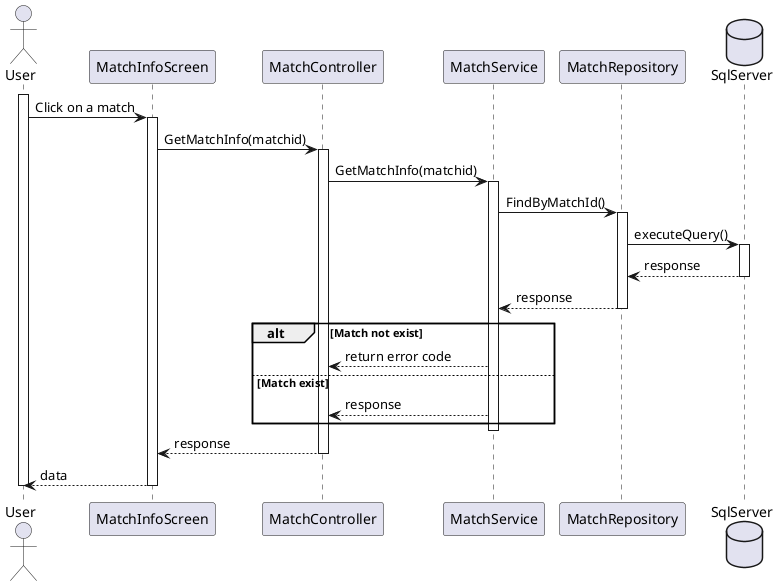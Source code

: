 @startuml View League Schedule (Guest)
actor User
participant MatchInfoScreen
participant MatchController
participant MatchService
participant MatchRepository
database SqlServer

activate User
    User -> MatchInfoScreen: Click on a match
    activate MatchInfoScreen
        MatchInfoScreen -> MatchController: GetMatchInfo(matchid)
        activate MatchController
            MatchController -> MatchService: GetMatchInfo(matchid)
            activate MatchService
                MatchService -> MatchRepository: FindByMatchId()
                activate MatchRepository
                    MatchRepository -> SqlServer: executeQuery()
                    activate SqlServer
                        SqlServer --> MatchRepository : response
                    deactivate SqlServer
                    MatchRepository --> MatchService: response
                deactivate MatchRepository
                alt Match not exist
                    MatchService --> MatchController: return error code
                else Match exist 
                    MatchService --> MatchController: response
                end
            deactivate MatchService
            MatchController --> MatchInfoScreen: response
        deactivate MatchController
        MatchInfoScreen --> User: data
    deactivate MatchInfoScreen
deactivate User 
@enduml